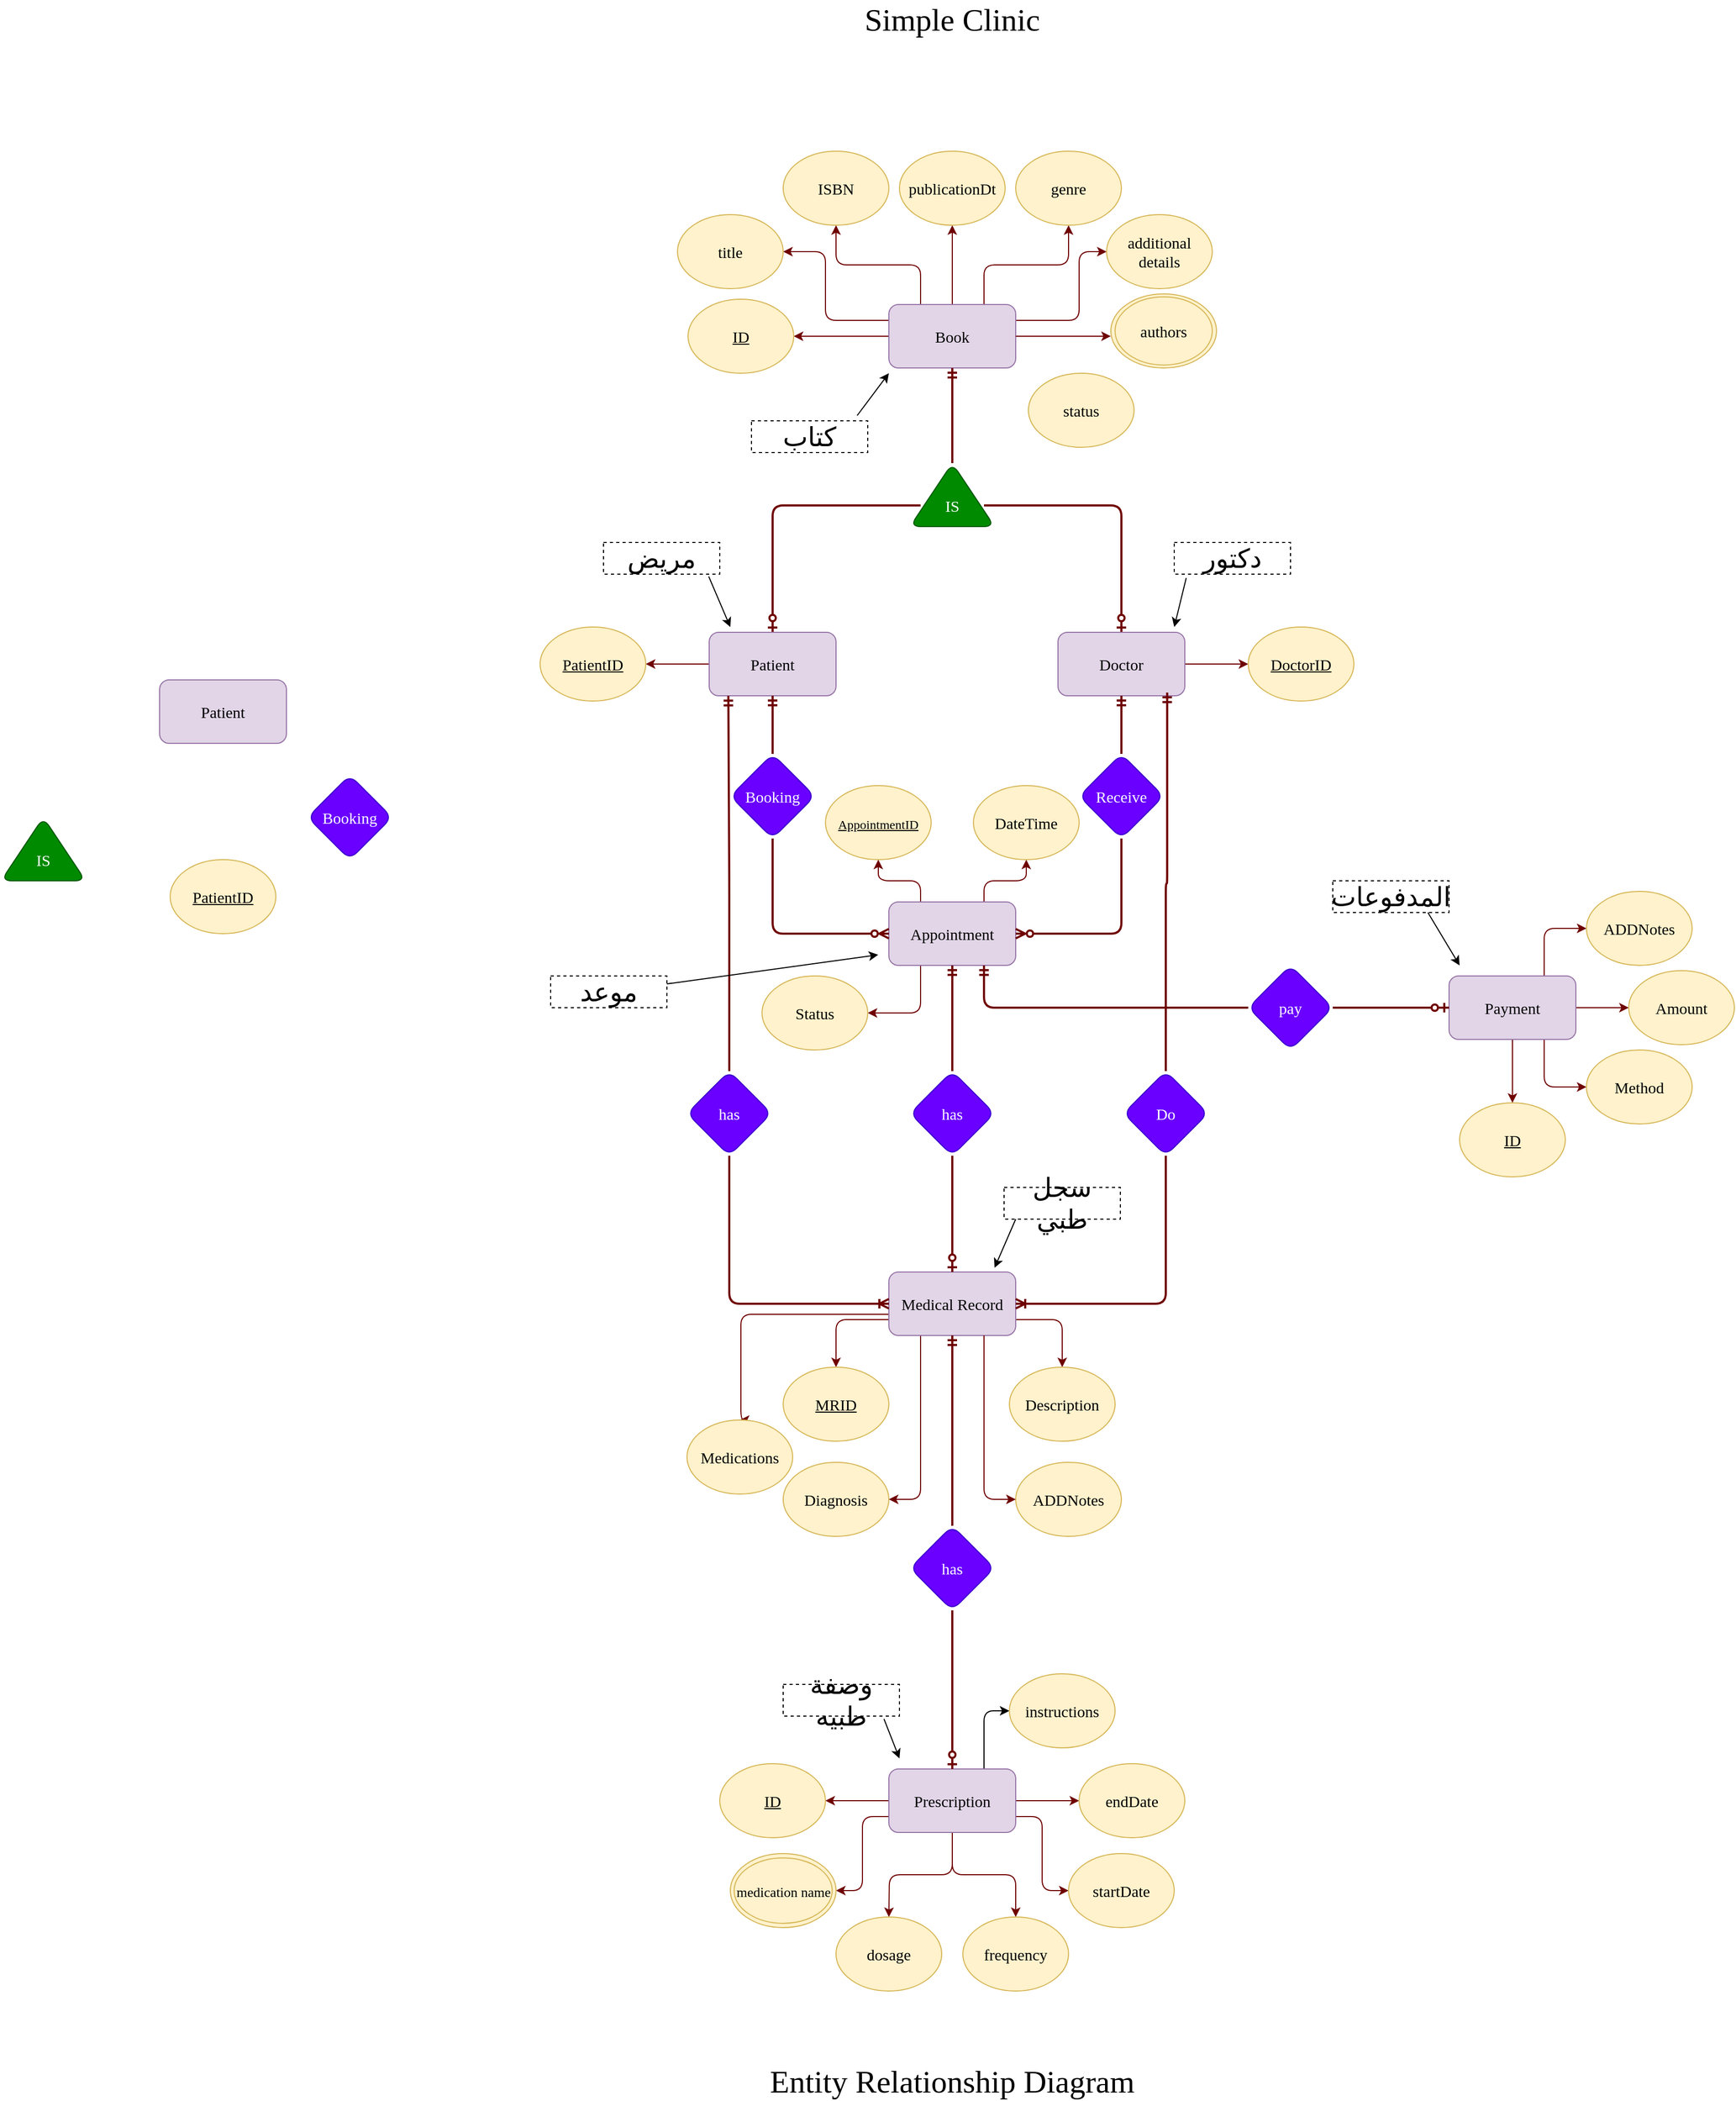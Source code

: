 <mxfile version="28.2.0">
  <diagram name="Page-1" id="3JU8Kdi7YVTrkMsnLHV1">
    <mxGraphModel dx="5194" dy="3565" grid="1" gridSize="10" guides="1" tooltips="1" connect="1" arrows="1" fold="1" page="1" pageScale="1" pageWidth="2339" pageHeight="3300" math="0" shadow="0">
      <root>
        <mxCell id="0" />
        <mxCell id="1" parent="0" />
        <mxCell id="i0FzcZnS4csEfGver0WR-19" style="edgeStyle=orthogonalEdgeStyle;rounded=1;orthogonalLoop=1;jettySize=auto;html=1;entryX=1;entryY=0.5;entryDx=0;entryDy=0;fillColor=#a20025;strokeColor=#6F0000;" parent="1" source="i0FzcZnS4csEfGver0WR-1" target="i0FzcZnS4csEfGver0WR-13" edge="1">
          <mxGeometry relative="1" as="geometry" />
        </mxCell>
        <mxCell id="i0FzcZnS4csEfGver0WR-33" style="edgeStyle=orthogonalEdgeStyle;rounded=1;orthogonalLoop=1;jettySize=auto;html=1;entryX=0.5;entryY=1;entryDx=0;entryDy=0;fillColor=#a20025;strokeColor=#6F0000;" parent="1" source="i0FzcZnS4csEfGver0WR-1" target="i0FzcZnS4csEfGver0WR-24" edge="1">
          <mxGeometry relative="1" as="geometry" />
        </mxCell>
        <mxCell id="i0FzcZnS4csEfGver0WR-34" style="edgeStyle=orthogonalEdgeStyle;rounded=1;orthogonalLoop=1;jettySize=auto;html=1;exitX=0.25;exitY=0;exitDx=0;exitDy=0;entryX=0.5;entryY=1;entryDx=0;entryDy=0;fillColor=#a20025;strokeColor=#6F0000;" parent="1" source="i0FzcZnS4csEfGver0WR-1" target="i0FzcZnS4csEfGver0WR-21" edge="1">
          <mxGeometry relative="1" as="geometry" />
        </mxCell>
        <mxCell id="i0FzcZnS4csEfGver0WR-35" style="edgeStyle=orthogonalEdgeStyle;rounded=1;orthogonalLoop=1;jettySize=auto;html=1;exitX=0.75;exitY=0;exitDx=0;exitDy=0;entryX=0.5;entryY=1;entryDx=0;entryDy=0;fillColor=#a20025;strokeColor=#6F0000;" parent="1" source="i0FzcZnS4csEfGver0WR-1" target="i0FzcZnS4csEfGver0WR-26" edge="1">
          <mxGeometry relative="1" as="geometry" />
        </mxCell>
        <mxCell id="i0FzcZnS4csEfGver0WR-39" style="edgeStyle=orthogonalEdgeStyle;rounded=1;orthogonalLoop=1;jettySize=auto;html=1;exitX=1;exitY=0.25;exitDx=0;exitDy=0;entryX=0;entryY=0.5;entryDx=0;entryDy=0;fillColor=#a20025;strokeColor=#6F0000;" parent="1" source="i0FzcZnS4csEfGver0WR-1" target="i0FzcZnS4csEfGver0WR-36" edge="1">
          <mxGeometry relative="1" as="geometry">
            <Array as="points">
              <mxPoint x="-3460" y="-2340" />
              <mxPoint x="-3460" y="-2405" />
            </Array>
          </mxGeometry>
        </mxCell>
        <mxCell id="i0FzcZnS4csEfGver0WR-40" style="edgeStyle=orthogonalEdgeStyle;rounded=1;orthogonalLoop=1;jettySize=auto;html=1;exitX=0;exitY=0.25;exitDx=0;exitDy=0;entryX=1;entryY=0.5;entryDx=0;entryDy=0;fillColor=#a20025;strokeColor=#6F0000;" parent="1" source="i0FzcZnS4csEfGver0WR-1" target="i0FzcZnS4csEfGver0WR-14" edge="1">
          <mxGeometry relative="1" as="geometry">
            <Array as="points">
              <mxPoint x="-3700" y="-2340" />
              <mxPoint x="-3700" y="-2405" />
            </Array>
          </mxGeometry>
        </mxCell>
        <mxCell id="i0FzcZnS4csEfGver0WR-1" value="Book" style="rounded=1;whiteSpace=wrap;html=1;fillColor=#e1d5e7;strokeColor=#9673a6;fontFamily=Comic Sans MS;fontSize=15;" parent="1" vertex="1">
          <mxGeometry x="-3640" y="-2355" width="120" height="60" as="geometry" />
        </mxCell>
        <mxCell id="i0FzcZnS4csEfGver0WR-12" style="edgeStyle=orthogonalEdgeStyle;rounded=1;orthogonalLoop=1;jettySize=auto;html=1;entryX=0.5;entryY=1;entryDx=0;entryDy=0;fillColor=#a20025;strokeColor=#6F0000;endArrow=ERmandOne;endFill=0;strokeWidth=2;" parent="1" source="i0FzcZnS4csEfGver0WR-2" target="i0FzcZnS4csEfGver0WR-1" edge="1">
          <mxGeometry relative="1" as="geometry" />
        </mxCell>
        <mxCell id="i0FzcZnS4csEfGver0WR-2" value="" style="triangle;whiteSpace=wrap;html=1;rounded=1;rotation=-90;fillColor=#008a00;strokeColor=#005700;fontColor=#ffffff;fontSize=14;" parent="1" vertex="1">
          <mxGeometry x="-3610" y="-2215" width="60" height="80" as="geometry" />
        </mxCell>
        <mxCell id="i0FzcZnS4csEfGver0WR-9" style="edgeStyle=orthogonalEdgeStyle;rounded=1;orthogonalLoop=1;jettySize=auto;html=1;entryX=0.5;entryY=0;entryDx=0;entryDy=0;fillColor=#a20025;strokeColor=#6F0000;endArrow=ERzeroToOne;endFill=0;strokeWidth=2;" parent="1" source="i0FzcZnS4csEfGver0WR-3" target="i0FzcZnS4csEfGver0WR-4" edge="1">
          <mxGeometry relative="1" as="geometry" />
        </mxCell>
        <mxCell id="i0FzcZnS4csEfGver0WR-10" style="edgeStyle=orthogonalEdgeStyle;rounded=1;orthogonalLoop=1;jettySize=auto;html=1;entryX=0.5;entryY=0;entryDx=0;entryDy=0;fillColor=#a20025;strokeColor=#6F0000;endArrow=ERzeroToOne;endFill=0;strokeWidth=2;" parent="1" source="i0FzcZnS4csEfGver0WR-3" target="i0FzcZnS4csEfGver0WR-5" edge="1">
          <mxGeometry relative="1" as="geometry" />
        </mxCell>
        <mxCell id="i0FzcZnS4csEfGver0WR-3" value="&lt;font style=&quot;font-size: 15px; color: rgb(255, 255, 255);&quot; face=&quot;Comic Sans MS&quot;&gt;IS&lt;/font&gt;" style="text;html=1;align=center;verticalAlign=middle;whiteSpace=wrap;rounded=1;" parent="1" vertex="1">
          <mxGeometry x="-3610" y="-2180" width="60" height="30" as="geometry" />
        </mxCell>
        <mxCell id="i0FzcZnS4csEfGver0WR-42" style="edgeStyle=orthogonalEdgeStyle;rounded=1;orthogonalLoop=1;jettySize=auto;html=1;entryX=1;entryY=0.5;entryDx=0;entryDy=0;fillColor=#a20025;strokeColor=#6F0000;" parent="1" source="i0FzcZnS4csEfGver0WR-4" target="i0FzcZnS4csEfGver0WR-41" edge="1">
          <mxGeometry relative="1" as="geometry" />
        </mxCell>
        <mxCell id="i0FzcZnS4csEfGver0WR-4" value="Patient" style="rounded=1;whiteSpace=wrap;html=1;fillColor=#e1d5e7;strokeColor=#9673a6;fontFamily=Comic Sans MS;fontSize=15;" parent="1" vertex="1">
          <mxGeometry x="-3810" y="-2045" width="120" height="60" as="geometry" />
        </mxCell>
        <mxCell id="i0FzcZnS4csEfGver0WR-44" style="edgeStyle=orthogonalEdgeStyle;rounded=1;orthogonalLoop=1;jettySize=auto;html=1;exitX=1;exitY=0.5;exitDx=0;exitDy=0;entryX=0;entryY=0.5;entryDx=0;entryDy=0;fillColor=#a20025;strokeColor=#6F0000;" parent="1" source="i0FzcZnS4csEfGver0WR-5" target="i0FzcZnS4csEfGver0WR-43" edge="1">
          <mxGeometry relative="1" as="geometry" />
        </mxCell>
        <mxCell id="i0FzcZnS4csEfGver0WR-5" value="Doctor" style="rounded=1;whiteSpace=wrap;html=1;fillColor=#e1d5e7;strokeColor=#9673a6;fontFamily=Comic Sans MS;fontSize=15;" parent="1" vertex="1">
          <mxGeometry x="-3480" y="-2045" width="120" height="60" as="geometry" />
        </mxCell>
        <mxCell id="i0FzcZnS4csEfGver0WR-13" value="&lt;u&gt;ID&lt;/u&gt;" style="ellipse;whiteSpace=wrap;html=1;rounded=1;fillColor=#fff2cc;strokeColor=#d6b656;fontSize=15;fontFamily=Comic Sans MS;" parent="1" vertex="1">
          <mxGeometry x="-3830" y="-2360" width="100" height="70" as="geometry" />
        </mxCell>
        <mxCell id="i0FzcZnS4csEfGver0WR-14" value="title" style="ellipse;whiteSpace=wrap;html=1;rounded=1;fillColor=#fff2cc;strokeColor=#d6b656;fontSize=15;fontFamily=Comic Sans MS;" parent="1" vertex="1">
          <mxGeometry x="-3840" y="-2440" width="100" height="70" as="geometry" />
        </mxCell>
        <mxCell id="i0FzcZnS4csEfGver0WR-21" value="ISBN" style="ellipse;whiteSpace=wrap;html=1;rounded=1;fillColor=#fff2cc;strokeColor=#d6b656;fontSize=15;fontFamily=Comic Sans MS;" parent="1" vertex="1">
          <mxGeometry x="-3740" y="-2500" width="100" height="70" as="geometry" />
        </mxCell>
        <mxCell id="i0FzcZnS4csEfGver0WR-24" value="publicationDt" style="ellipse;whiteSpace=wrap;html=1;rounded=1;fillColor=#fff2cc;strokeColor=#d6b656;fontSize=15;fontFamily=Comic Sans MS;" parent="1" vertex="1">
          <mxGeometry x="-3630" y="-2500" width="100" height="70" as="geometry" />
        </mxCell>
        <mxCell id="i0FzcZnS4csEfGver0WR-26" value="genre" style="ellipse;whiteSpace=wrap;html=1;rounded=1;fillColor=#fff2cc;strokeColor=#d6b656;fontSize=15;fontFamily=Comic Sans MS;" parent="1" vertex="1">
          <mxGeometry x="-3520" y="-2500" width="100" height="70" as="geometry" />
        </mxCell>
        <mxCell id="i0FzcZnS4csEfGver0WR-29" value="" style="ellipse;whiteSpace=wrap;html=1;rounded=1;fillColor=#fff2cc;strokeColor=#d6b656;fontSize=15;fontFamily=Comic Sans MS;" parent="1" vertex="1">
          <mxGeometry x="-3430" y="-2365" width="100" height="70" as="geometry" />
        </mxCell>
        <mxCell id="i0FzcZnS4csEfGver0WR-30" value="authors" style="ellipse;whiteSpace=wrap;html=1;rounded=1;fillColor=#fff2cc;strokeColor=#d6b656;fontSize=15;fontFamily=Comic Sans MS;" parent="1" vertex="1">
          <mxGeometry x="-3425.98" y="-2362.19" width="91.97" height="64.38" as="geometry" />
        </mxCell>
        <mxCell id="i0FzcZnS4csEfGver0WR-32" style="edgeStyle=orthogonalEdgeStyle;rounded=1;orthogonalLoop=1;jettySize=auto;html=1;entryX=0;entryY=0.571;entryDx=0;entryDy=0;entryPerimeter=0;fillColor=#a20025;strokeColor=#6F0000;" parent="1" source="i0FzcZnS4csEfGver0WR-1" target="i0FzcZnS4csEfGver0WR-29" edge="1">
          <mxGeometry relative="1" as="geometry" />
        </mxCell>
        <mxCell id="i0FzcZnS4csEfGver0WR-36" value=" additional &lt;br/&gt;details" style="ellipse;whiteSpace=wrap;html=1;rounded=1;fillColor=#fff2cc;strokeColor=#d6b656;fontSize=15;fontFamily=Comic Sans MS;" parent="1" vertex="1">
          <mxGeometry x="-3434.01" y="-2440" width="100" height="70" as="geometry" />
        </mxCell>
        <mxCell id="i0FzcZnS4csEfGver0WR-41" value="&lt;u&gt;Patient&lt;/u&gt;&lt;u style=&quot;background-color: transparent; color: light-dark(rgb(0, 0, 0), rgb(255, 255, 255));&quot;&gt;ID&lt;/u&gt;" style="ellipse;whiteSpace=wrap;html=1;rounded=1;fillColor=#fff2cc;strokeColor=#d6b656;fontSize=15;fontFamily=Comic Sans MS;" parent="1" vertex="1">
          <mxGeometry x="-3970" y="-2050" width="100" height="70" as="geometry" />
        </mxCell>
        <mxCell id="i0FzcZnS4csEfGver0WR-43" value="&lt;u&gt;DoctorID&lt;/u&gt;" style="ellipse;whiteSpace=wrap;html=1;rounded=1;fillColor=#fff2cc;strokeColor=#d6b656;fontSize=15;fontFamily=Comic Sans MS;" parent="1" vertex="1">
          <mxGeometry x="-3300" y="-2050" width="100" height="70" as="geometry" />
        </mxCell>
        <mxCell id="i0FzcZnS4csEfGver0WR-66" style="edgeStyle=orthogonalEdgeStyle;rounded=1;orthogonalLoop=1;jettySize=auto;html=1;exitX=0.25;exitY=0;exitDx=0;exitDy=0;fillColor=#a20025;strokeColor=#6F0000;" parent="1" source="i0FzcZnS4csEfGver0WR-45" target="i0FzcZnS4csEfGver0WR-60" edge="1">
          <mxGeometry relative="1" as="geometry" />
        </mxCell>
        <mxCell id="i0FzcZnS4csEfGver0WR-67" style="edgeStyle=orthogonalEdgeStyle;rounded=1;orthogonalLoop=1;jettySize=auto;html=1;exitX=0.75;exitY=0;exitDx=0;exitDy=0;entryX=0.5;entryY=1;entryDx=0;entryDy=0;fillColor=#a20025;strokeColor=#6F0000;" parent="1" source="i0FzcZnS4csEfGver0WR-45" target="i0FzcZnS4csEfGver0WR-62" edge="1">
          <mxGeometry relative="1" as="geometry" />
        </mxCell>
        <mxCell id="i0FzcZnS4csEfGver0WR-69" style="edgeStyle=orthogonalEdgeStyle;rounded=1;orthogonalLoop=1;jettySize=auto;html=1;exitX=0.25;exitY=1;exitDx=0;exitDy=0;entryX=1;entryY=0.5;entryDx=0;entryDy=0;fillColor=#a20025;strokeColor=#6F0000;" parent="1" source="i0FzcZnS4csEfGver0WR-45" target="i0FzcZnS4csEfGver0WR-68" edge="1">
          <mxGeometry relative="1" as="geometry" />
        </mxCell>
        <mxCell id="i0FzcZnS4csEfGver0WR-45" value="Appointment" style="rounded=1;whiteSpace=wrap;html=1;fillColor=#e1d5e7;strokeColor=#9673a6;fontFamily=Comic Sans MS;fontSize=15;" parent="1" vertex="1">
          <mxGeometry x="-3640" y="-1790" width="120" height="60" as="geometry" />
        </mxCell>
        <mxCell id="i0FzcZnS4csEfGver0WR-51" style="edgeStyle=orthogonalEdgeStyle;rounded=1;orthogonalLoop=1;jettySize=auto;html=1;entryX=0.5;entryY=1;entryDx=0;entryDy=0;strokeWidth=2;fillColor=#a20025;strokeColor=#6F0000;endArrow=ERmandOne;endFill=0;" parent="1" source="i0FzcZnS4csEfGver0WR-47" target="i0FzcZnS4csEfGver0WR-4" edge="1">
          <mxGeometry relative="1" as="geometry" />
        </mxCell>
        <mxCell id="i0FzcZnS4csEfGver0WR-58" style="edgeStyle=orthogonalEdgeStyle;rounded=1;orthogonalLoop=1;jettySize=auto;html=1;entryX=0;entryY=0.5;entryDx=0;entryDy=0;exitX=0.5;exitY=1;exitDx=0;exitDy=0;strokeWidth=2;fillColor=#a20025;strokeColor=#6F0000;endArrow=ERzeroToMany;endFill=0;" parent="1" source="i0FzcZnS4csEfGver0WR-47" target="i0FzcZnS4csEfGver0WR-45" edge="1">
          <mxGeometry relative="1" as="geometry" />
        </mxCell>
        <mxCell id="i0FzcZnS4csEfGver0WR-47" value="Booking" style="rhombus;whiteSpace=wrap;html=1;fontSize=15;fontFamily=Comic Sans MS;fillColor=#6a00ff;strokeColor=#3700CC;rounded=1;fontColor=#ffffff;" parent="1" vertex="1">
          <mxGeometry x="-3790" y="-1930" width="80" height="80" as="geometry" />
        </mxCell>
        <mxCell id="i0FzcZnS4csEfGver0WR-57" style="edgeStyle=orthogonalEdgeStyle;rounded=1;orthogonalLoop=1;jettySize=auto;html=1;entryX=0.5;entryY=1;entryDx=0;entryDy=0;strokeWidth=2;fillColor=#a20025;strokeColor=#6F0000;endArrow=ERmandOne;endFill=0;" parent="1" source="i0FzcZnS4csEfGver0WR-53" target="i0FzcZnS4csEfGver0WR-5" edge="1">
          <mxGeometry relative="1" as="geometry" />
        </mxCell>
        <mxCell id="i0FzcZnS4csEfGver0WR-59" style="edgeStyle=orthogonalEdgeStyle;rounded=1;orthogonalLoop=1;jettySize=auto;html=1;entryX=1;entryY=0.5;entryDx=0;entryDy=0;exitX=0.5;exitY=1;exitDx=0;exitDy=0;strokeWidth=2;fillColor=#a20025;strokeColor=#6F0000;endArrow=ERzeroToMany;endFill=0;" parent="1" source="i0FzcZnS4csEfGver0WR-53" target="i0FzcZnS4csEfGver0WR-45" edge="1">
          <mxGeometry relative="1" as="geometry" />
        </mxCell>
        <mxCell id="i0FzcZnS4csEfGver0WR-53" value="Receive" style="rhombus;whiteSpace=wrap;html=1;fontSize=15;fontFamily=Comic Sans MS;fillColor=#6a00ff;strokeColor=#3700CC;rounded=1;fontColor=#ffffff;" parent="1" vertex="1">
          <mxGeometry x="-3460" y="-1930" width="80" height="80" as="geometry" />
        </mxCell>
        <mxCell id="i0FzcZnS4csEfGver0WR-60" value="&lt;u&gt;&lt;font style=&quot;font-size: 12px;&quot;&gt;AppointmentID&lt;/font&gt;&lt;/u&gt;" style="ellipse;whiteSpace=wrap;html=1;rounded=1;fillColor=#fff2cc;strokeColor=#d6b656;fontSize=15;fontFamily=Comic Sans MS;" parent="1" vertex="1">
          <mxGeometry x="-3700" y="-1900" width="100" height="70" as="geometry" />
        </mxCell>
        <mxCell id="i0FzcZnS4csEfGver0WR-62" value="&lt;font&gt;DateTime&lt;/font&gt;" style="ellipse;whiteSpace=wrap;html=1;rounded=1;fillColor=#fff2cc;strokeColor=#d6b656;fontSize=15;fontFamily=Comic Sans MS;" parent="1" vertex="1">
          <mxGeometry x="-3560" y="-1900" width="100" height="70" as="geometry" />
        </mxCell>
        <mxCell id="i0FzcZnS4csEfGver0WR-68" value="&lt;font&gt;Status&lt;/font&gt;" style="ellipse;whiteSpace=wrap;html=1;rounded=1;fillColor=#fff2cc;strokeColor=#d6b656;fontSize=15;fontFamily=Comic Sans MS;" parent="1" vertex="1">
          <mxGeometry x="-3760" y="-1720" width="100" height="70" as="geometry" />
        </mxCell>
        <mxCell id="i0FzcZnS4csEfGver0WR-83" style="edgeStyle=orthogonalEdgeStyle;rounded=1;orthogonalLoop=1;jettySize=auto;html=1;exitX=0;exitY=0.75;exitDx=0;exitDy=0;entryX=0.5;entryY=0;entryDx=0;entryDy=0;fillColor=#a20025;strokeColor=#6F0000;" parent="1" source="i0FzcZnS4csEfGver0WR-70" target="i0FzcZnS4csEfGver0WR-77" edge="1">
          <mxGeometry relative="1" as="geometry" />
        </mxCell>
        <mxCell id="i0FzcZnS4csEfGver0WR-84" style="edgeStyle=orthogonalEdgeStyle;rounded=1;orthogonalLoop=1;jettySize=auto;html=1;exitX=1;exitY=0.75;exitDx=0;exitDy=0;entryX=0.5;entryY=0;entryDx=0;entryDy=0;fillColor=#a20025;strokeColor=#6F0000;" parent="1" source="i0FzcZnS4csEfGver0WR-70" target="i0FzcZnS4csEfGver0WR-79" edge="1">
          <mxGeometry relative="1" as="geometry" />
        </mxCell>
        <mxCell id="i0FzcZnS4csEfGver0WR-86" style="edgeStyle=orthogonalEdgeStyle;rounded=1;orthogonalLoop=1;jettySize=auto;html=1;exitX=0.25;exitY=1;exitDx=0;exitDy=0;entryX=1;entryY=0.5;entryDx=0;entryDy=0;fillColor=#a20025;strokeColor=#6F0000;" parent="1" source="i0FzcZnS4csEfGver0WR-70" target="i0FzcZnS4csEfGver0WR-80" edge="1">
          <mxGeometry relative="1" as="geometry" />
        </mxCell>
        <mxCell id="i0FzcZnS4csEfGver0WR-87" style="edgeStyle=orthogonalEdgeStyle;rounded=1;orthogonalLoop=1;jettySize=auto;html=1;entryX=0.5;entryY=0;entryDx=0;entryDy=0;fillColor=#a20025;strokeColor=#6F0000;" parent="1" source="i0FzcZnS4csEfGver0WR-70" target="i0FzcZnS4csEfGver0WR-81" edge="1">
          <mxGeometry relative="1" as="geometry">
            <Array as="points">
              <mxPoint x="-3780" y="-1400" />
              <mxPoint x="-3780" y="-1300" />
            </Array>
          </mxGeometry>
        </mxCell>
        <mxCell id="i0FzcZnS4csEfGver0WR-70" value="Medical Record" style="rounded=1;whiteSpace=wrap;html=1;fillColor=#e1d5e7;strokeColor=#9673a6;fontFamily=Comic Sans MS;fontSize=15;" parent="1" vertex="1">
          <mxGeometry x="-3640" y="-1440" width="120" height="60" as="geometry" />
        </mxCell>
        <mxCell id="i0FzcZnS4csEfGver0WR-73" style="edgeStyle=orthogonalEdgeStyle;rounded=1;orthogonalLoop=1;jettySize=auto;html=1;entryX=0.5;entryY=0;entryDx=0;entryDy=0;strokeWidth=2;fillColor=#a20025;strokeColor=#6F0000;endArrow=ERzeroToOne;endFill=0;" parent="1" source="i0FzcZnS4csEfGver0WR-71" target="i0FzcZnS4csEfGver0WR-70" edge="1">
          <mxGeometry relative="1" as="geometry" />
        </mxCell>
        <mxCell id="i0FzcZnS4csEfGver0WR-74" style="edgeStyle=orthogonalEdgeStyle;rounded=1;orthogonalLoop=1;jettySize=auto;html=1;entryX=0.5;entryY=1;entryDx=0;entryDy=0;strokeWidth=2;fillColor=#a20025;strokeColor=#6F0000;endArrow=ERmandOne;endFill=0;" parent="1" source="i0FzcZnS4csEfGver0WR-71" target="i0FzcZnS4csEfGver0WR-45" edge="1">
          <mxGeometry relative="1" as="geometry" />
        </mxCell>
        <mxCell id="i0FzcZnS4csEfGver0WR-71" value="has" style="rhombus;whiteSpace=wrap;html=1;fontSize=15;fontFamily=Comic Sans MS;fillColor=#6a00ff;strokeColor=#3700CC;rounded=1;fontColor=#ffffff;" parent="1" vertex="1">
          <mxGeometry x="-3620" y="-1630" width="80" height="80" as="geometry" />
        </mxCell>
        <mxCell id="i0FzcZnS4csEfGver0WR-77" value="&lt;u&gt;&lt;font&gt;MRID&lt;/font&gt;&lt;/u&gt;" style="ellipse;whiteSpace=wrap;html=1;rounded=1;fillColor=#fff2cc;strokeColor=#d6b656;fontSize=15;fontFamily=Comic Sans MS;" parent="1" vertex="1">
          <mxGeometry x="-3740" y="-1350" width="100" height="70" as="geometry" />
        </mxCell>
        <mxCell id="i0FzcZnS4csEfGver0WR-79" value="Description" style="ellipse;whiteSpace=wrap;html=1;rounded=1;fillColor=#fff2cc;strokeColor=#d6b656;fontSize=15;fontFamily=Comic Sans MS;" parent="1" vertex="1">
          <mxGeometry x="-3525.98" y="-1350" width="100" height="70" as="geometry" />
        </mxCell>
        <mxCell id="i0FzcZnS4csEfGver0WR-80" value="Diagnosis" style="ellipse;whiteSpace=wrap;html=1;rounded=1;fillColor=#fff2cc;strokeColor=#d6b656;fontSize=15;fontFamily=Comic Sans MS;" parent="1" vertex="1">
          <mxGeometry x="-3740" y="-1260" width="100" height="70" as="geometry" />
        </mxCell>
        <mxCell id="i0FzcZnS4csEfGver0WR-81" value="Medications" style="ellipse;whiteSpace=wrap;html=1;rounded=1;fillColor=#fff2cc;strokeColor=#d6b656;fontSize=15;fontFamily=Comic Sans MS;" parent="1" vertex="1">
          <mxGeometry x="-3831" y="-1300" width="100" height="70" as="geometry" />
        </mxCell>
        <mxCell id="i0FzcZnS4csEfGver0WR-82" value="ADDNotes" style="ellipse;whiteSpace=wrap;html=1;rounded=1;fillColor=#fff2cc;strokeColor=#d6b656;fontSize=15;fontFamily=Comic Sans MS;" parent="1" vertex="1">
          <mxGeometry x="-3520" y="-1260" width="100" height="70" as="geometry" />
        </mxCell>
        <mxCell id="i0FzcZnS4csEfGver0WR-85" style="edgeStyle=orthogonalEdgeStyle;rounded=1;orthogonalLoop=1;jettySize=auto;html=1;exitX=0.75;exitY=1;exitDx=0;exitDy=0;entryX=0;entryY=0.5;entryDx=0;entryDy=0;fillColor=#a20025;strokeColor=#6F0000;" parent="1" source="i0FzcZnS4csEfGver0WR-70" target="i0FzcZnS4csEfGver0WR-82" edge="1">
          <mxGeometry relative="1" as="geometry" />
        </mxCell>
        <mxCell id="i0FzcZnS4csEfGver0WR-93" style="edgeStyle=orthogonalEdgeStyle;rounded=1;orthogonalLoop=1;jettySize=auto;html=1;entryX=1;entryY=0.5;entryDx=0;entryDy=0;exitX=0.5;exitY=1;exitDx=0;exitDy=0;fillColor=#a20025;strokeColor=#6F0000;strokeWidth=2;endArrow=ERoneToMany;endFill=0;" parent="1" source="i0FzcZnS4csEfGver0WR-89" target="i0FzcZnS4csEfGver0WR-70" edge="1">
          <mxGeometry relative="1" as="geometry" />
        </mxCell>
        <mxCell id="i0FzcZnS4csEfGver0WR-89" value="Do" style="rhombus;whiteSpace=wrap;html=1;fontSize=15;fontFamily=Comic Sans MS;fillColor=#6a00ff;strokeColor=#3700CC;rounded=1;fontColor=#ffffff;" parent="1" vertex="1">
          <mxGeometry x="-3418" y="-1630" width="80" height="80" as="geometry" />
        </mxCell>
        <mxCell id="i0FzcZnS4csEfGver0WR-91" style="edgeStyle=orthogonalEdgeStyle;rounded=1;orthogonalLoop=1;jettySize=auto;html=1;entryX=0.861;entryY=0.95;entryDx=0;entryDy=0;entryPerimeter=0;fillColor=#a20025;strokeColor=#6F0000;strokeWidth=2;endArrow=ERmandOne;endFill=0;" parent="1" source="i0FzcZnS4csEfGver0WR-89" target="i0FzcZnS4csEfGver0WR-5" edge="1">
          <mxGeometry relative="1" as="geometry" />
        </mxCell>
        <mxCell id="i0FzcZnS4csEfGver0WR-95" style="edgeStyle=orthogonalEdgeStyle;rounded=1;orthogonalLoop=1;jettySize=auto;html=1;entryX=0.151;entryY=1.002;entryDx=0;entryDy=0;entryPerimeter=0;fillColor=#a20025;strokeColor=#6F0000;strokeWidth=2;endArrow=ERmandOne;endFill=0;" parent="1" source="i0FzcZnS4csEfGver0WR-94" target="i0FzcZnS4csEfGver0WR-4" edge="1">
          <mxGeometry relative="1" as="geometry" />
        </mxCell>
        <mxCell id="i0FzcZnS4csEfGver0WR-96" style="edgeStyle=orthogonalEdgeStyle;rounded=1;orthogonalLoop=1;jettySize=auto;html=1;entryX=0;entryY=0.5;entryDx=0;entryDy=0;exitX=0.5;exitY=1;exitDx=0;exitDy=0;fillColor=#a20025;strokeColor=#6F0000;strokeWidth=2;endArrow=ERoneToMany;endFill=0;" parent="1" source="i0FzcZnS4csEfGver0WR-94" target="i0FzcZnS4csEfGver0WR-70" edge="1">
          <mxGeometry relative="1" as="geometry" />
        </mxCell>
        <mxCell id="i0FzcZnS4csEfGver0WR-94" value="has" style="rhombus;whiteSpace=wrap;html=1;fontSize=15;fontFamily=Comic Sans MS;fillColor=#6a00ff;strokeColor=#3700CC;rounded=1;fontColor=#ffffff;" parent="1" vertex="1">
          <mxGeometry x="-3831" y="-1630" width="80" height="80" as="geometry" />
        </mxCell>
        <mxCell id="i0FzcZnS4csEfGver0WR-112" style="edgeStyle=orthogonalEdgeStyle;rounded=1;orthogonalLoop=1;jettySize=auto;html=1;entryX=1;entryY=0.5;entryDx=0;entryDy=0;fillColor=#a20025;strokeColor=#6F0000;" parent="1" source="i0FzcZnS4csEfGver0WR-99" target="i0FzcZnS4csEfGver0WR-104" edge="1">
          <mxGeometry relative="1" as="geometry" />
        </mxCell>
        <mxCell id="i0FzcZnS4csEfGver0WR-113" style="edgeStyle=orthogonalEdgeStyle;rounded=1;orthogonalLoop=1;jettySize=auto;html=1;entryX=0;entryY=0.5;entryDx=0;entryDy=0;fillColor=#a20025;strokeColor=#6F0000;" parent="1" source="i0FzcZnS4csEfGver0WR-99" target="i0FzcZnS4csEfGver0WR-110" edge="1">
          <mxGeometry relative="1" as="geometry" />
        </mxCell>
        <mxCell id="i0FzcZnS4csEfGver0WR-117" style="edgeStyle=orthogonalEdgeStyle;rounded=1;orthogonalLoop=1;jettySize=auto;html=1;fillColor=#a20025;strokeColor=#6F0000;" parent="1" source="i0FzcZnS4csEfGver0WR-99" edge="1">
          <mxGeometry relative="1" as="geometry">
            <mxPoint x="-3640" y="-830" as="targetPoint" />
          </mxGeometry>
        </mxCell>
        <mxCell id="i0FzcZnS4csEfGver0WR-118" style="edgeStyle=orthogonalEdgeStyle;rounded=1;orthogonalLoop=1;jettySize=auto;html=1;entryX=0.5;entryY=0;entryDx=0;entryDy=0;fillColor=#a20025;strokeColor=#6F0000;" parent="1" source="i0FzcZnS4csEfGver0WR-99" target="i0FzcZnS4csEfGver0WR-108" edge="1">
          <mxGeometry relative="1" as="geometry">
            <mxPoint x="-3520" y="-830" as="targetPoint" />
          </mxGeometry>
        </mxCell>
        <mxCell id="i0FzcZnS4csEfGver0WR-121" style="edgeStyle=orthogonalEdgeStyle;rounded=1;orthogonalLoop=1;jettySize=auto;html=1;exitX=1;exitY=0.75;exitDx=0;exitDy=0;entryX=0;entryY=0.5;entryDx=0;entryDy=0;fillColor=#a20025;strokeColor=#6F0000;" parent="1" source="i0FzcZnS4csEfGver0WR-99" target="i0FzcZnS4csEfGver0WR-109" edge="1">
          <mxGeometry relative="1" as="geometry" />
        </mxCell>
        <mxCell id="i0FzcZnS4csEfGver0WR-123" style="edgeStyle=orthogonalEdgeStyle;rounded=1;orthogonalLoop=1;jettySize=auto;html=1;exitX=0;exitY=0.75;exitDx=0;exitDy=0;entryX=1;entryY=0.5;entryDx=0;entryDy=0;fillColor=#a20025;strokeColor=#6F0000;" parent="1" source="i0FzcZnS4csEfGver0WR-99" target="i0FzcZnS4csEfGver0WR-105" edge="1">
          <mxGeometry relative="1" as="geometry" />
        </mxCell>
        <mxCell id="i0FzcZnS4csEfGver0WR-124" style="edgeStyle=orthogonalEdgeStyle;rounded=1;orthogonalLoop=1;jettySize=auto;html=1;exitX=0.75;exitY=0;exitDx=0;exitDy=0;entryX=0;entryY=0.5;entryDx=0;entryDy=0;" parent="1" source="i0FzcZnS4csEfGver0WR-99" target="i0FzcZnS4csEfGver0WR-111" edge="1">
          <mxGeometry relative="1" as="geometry" />
        </mxCell>
        <mxCell id="i0FzcZnS4csEfGver0WR-99" value="Prescription" style="rounded=1;whiteSpace=wrap;html=1;fillColor=#e1d5e7;strokeColor=#9673a6;fontFamily=Comic Sans MS;fontSize=15;" parent="1" vertex="1">
          <mxGeometry x="-3640" y="-970" width="120" height="60" as="geometry" />
        </mxCell>
        <mxCell id="i0FzcZnS4csEfGver0WR-102" style="edgeStyle=orthogonalEdgeStyle;rounded=1;orthogonalLoop=1;jettySize=auto;html=1;entryX=0.5;entryY=0;entryDx=0;entryDy=0;fillColor=#a20025;strokeColor=#6F0000;strokeWidth=2;endArrow=ERzeroToOne;endFill=0;" parent="1" source="i0FzcZnS4csEfGver0WR-100" target="i0FzcZnS4csEfGver0WR-99" edge="1">
          <mxGeometry relative="1" as="geometry" />
        </mxCell>
        <mxCell id="i0FzcZnS4csEfGver0WR-103" style="edgeStyle=orthogonalEdgeStyle;rounded=1;orthogonalLoop=1;jettySize=auto;html=1;fillColor=#a20025;strokeColor=#6F0000;strokeWidth=2;endArrow=ERmandOne;endFill=0;" parent="1" source="i0FzcZnS4csEfGver0WR-100" target="i0FzcZnS4csEfGver0WR-70" edge="1">
          <mxGeometry relative="1" as="geometry" />
        </mxCell>
        <mxCell id="i0FzcZnS4csEfGver0WR-100" value="has" style="rhombus;whiteSpace=wrap;html=1;fontSize=15;fontFamily=Comic Sans MS;fillColor=#6a00ff;strokeColor=#3700CC;rounded=1;fontColor=#ffffff;" parent="1" vertex="1">
          <mxGeometry x="-3620" y="-1200" width="80" height="80" as="geometry" />
        </mxCell>
        <mxCell id="i0FzcZnS4csEfGver0WR-104" value="&lt;u&gt;ID&lt;/u&gt;" style="ellipse;whiteSpace=wrap;html=1;rounded=1;fillColor=#fff2cc;strokeColor=#d6b656;fontSize=15;fontFamily=Comic Sans MS;" parent="1" vertex="1">
          <mxGeometry x="-3800" y="-975" width="100" height="70" as="geometry" />
        </mxCell>
        <mxCell id="i0FzcZnS4csEfGver0WR-105" value="" style="ellipse;whiteSpace=wrap;html=1;rounded=1;fillColor=#fff2cc;strokeColor=#d6b656;fontSize=15;fontFamily=Comic Sans MS;" parent="1" vertex="1">
          <mxGeometry x="-3790" y="-890" width="100" height="70" as="geometry" />
        </mxCell>
        <mxCell id="i0FzcZnS4csEfGver0WR-106" value="&lt;font style=&quot;font-size: 13px;&quot;&gt;medication name&lt;/font&gt;" style="ellipse;whiteSpace=wrap;html=1;rounded=1;fillColor=#fff2cc;strokeColor=#d6b656;fontSize=15;fontFamily=Comic Sans MS;" parent="1" vertex="1">
          <mxGeometry x="-3786.41" y="-885.93" width="92.81" height="61.87" as="geometry" />
        </mxCell>
        <mxCell id="i0FzcZnS4csEfGver0WR-107" value="dosage" style="ellipse;whiteSpace=wrap;html=1;rounded=1;fillColor=#fff2cc;strokeColor=#d6b656;fontSize=15;fontFamily=Comic Sans MS;" parent="1" vertex="1">
          <mxGeometry x="-3690" y="-830" width="100" height="70" as="geometry" />
        </mxCell>
        <mxCell id="i0FzcZnS4csEfGver0WR-108" value="frequency" style="ellipse;whiteSpace=wrap;html=1;rounded=1;fillColor=#fff2cc;strokeColor=#d6b656;fontSize=15;fontFamily=Comic Sans MS;" parent="1" vertex="1">
          <mxGeometry x="-3570" y="-830" width="100" height="70" as="geometry" />
        </mxCell>
        <mxCell id="i0FzcZnS4csEfGver0WR-109" value="startDate" style="ellipse;whiteSpace=wrap;html=1;rounded=1;fillColor=#fff2cc;strokeColor=#d6b656;fontSize=15;fontFamily=Comic Sans MS;" parent="1" vertex="1">
          <mxGeometry x="-3470" y="-890" width="100" height="70" as="geometry" />
        </mxCell>
        <mxCell id="i0FzcZnS4csEfGver0WR-110" value="endDate" style="ellipse;whiteSpace=wrap;html=1;rounded=1;fillColor=#fff2cc;strokeColor=#d6b656;fontSize=15;fontFamily=Comic Sans MS;" parent="1" vertex="1">
          <mxGeometry x="-3460" y="-975" width="100" height="70" as="geometry" />
        </mxCell>
        <mxCell id="i0FzcZnS4csEfGver0WR-111" value="instructions" style="ellipse;whiteSpace=wrap;html=1;rounded=1;fillColor=#fff2cc;strokeColor=#d6b656;fontSize=15;fontFamily=Comic Sans MS;" parent="1" vertex="1">
          <mxGeometry x="-3525.98" y="-1060" width="100" height="70" as="geometry" />
        </mxCell>
        <mxCell id="i0FzcZnS4csEfGver0WR-131" style="edgeStyle=orthogonalEdgeStyle;rounded=1;orthogonalLoop=1;jettySize=auto;html=1;entryX=0.5;entryY=0;entryDx=0;entryDy=0;fillColor=#a20025;strokeColor=#6F0000;" parent="1" source="i0FzcZnS4csEfGver0WR-125" target="i0FzcZnS4csEfGver0WR-130" edge="1">
          <mxGeometry relative="1" as="geometry" />
        </mxCell>
        <mxCell id="i0FzcZnS4csEfGver0WR-133" style="edgeStyle=orthogonalEdgeStyle;rounded=1;orthogonalLoop=1;jettySize=auto;html=1;exitX=0.75;exitY=1;exitDx=0;exitDy=0;entryX=0;entryY=0.5;entryDx=0;entryDy=0;fillColor=#a20025;strokeColor=#6F0000;" parent="1" source="i0FzcZnS4csEfGver0WR-125" target="i0FzcZnS4csEfGver0WR-132" edge="1">
          <mxGeometry relative="1" as="geometry" />
        </mxCell>
        <mxCell id="i0FzcZnS4csEfGver0WR-135" style="edgeStyle=orthogonalEdgeStyle;rounded=1;orthogonalLoop=1;jettySize=auto;html=1;entryX=0;entryY=0.5;entryDx=0;entryDy=0;fillColor=#a20025;strokeColor=#6F0000;" parent="1" source="i0FzcZnS4csEfGver0WR-125" target="i0FzcZnS4csEfGver0WR-134" edge="1">
          <mxGeometry relative="1" as="geometry" />
        </mxCell>
        <mxCell id="i0FzcZnS4csEfGver0WR-137" style="edgeStyle=orthogonalEdgeStyle;rounded=1;orthogonalLoop=1;jettySize=auto;html=1;exitX=0.75;exitY=0;exitDx=0;exitDy=0;entryX=0;entryY=0.5;entryDx=0;entryDy=0;fillColor=#a20025;strokeColor=#6F0000;" parent="1" source="i0FzcZnS4csEfGver0WR-125" target="i0FzcZnS4csEfGver0WR-136" edge="1">
          <mxGeometry relative="1" as="geometry" />
        </mxCell>
        <mxCell id="i0FzcZnS4csEfGver0WR-125" value="Payment" style="rounded=1;whiteSpace=wrap;html=1;fillColor=#e1d5e7;strokeColor=#9673a6;fontFamily=Comic Sans MS;fontSize=15;" parent="1" vertex="1">
          <mxGeometry x="-3110" y="-1720" width="120" height="60" as="geometry" />
        </mxCell>
        <mxCell id="i0FzcZnS4csEfGver0WR-128" style="edgeStyle=orthogonalEdgeStyle;rounded=1;orthogonalLoop=1;jettySize=auto;html=1;entryX=0.75;entryY=1;entryDx=0;entryDy=0;fillColor=#a20025;strokeColor=#6F0000;strokeWidth=2;endArrow=ERmandOne;endFill=0;" parent="1" source="i0FzcZnS4csEfGver0WR-126" target="i0FzcZnS4csEfGver0WR-45" edge="1">
          <mxGeometry relative="1" as="geometry" />
        </mxCell>
        <mxCell id="i0FzcZnS4csEfGver0WR-129" style="edgeStyle=orthogonalEdgeStyle;rounded=1;orthogonalLoop=1;jettySize=auto;html=1;entryX=0;entryY=0.5;entryDx=0;entryDy=0;fillColor=#a20025;strokeColor=#6F0000;strokeWidth=2;endArrow=ERzeroToOne;endFill=0;" parent="1" source="i0FzcZnS4csEfGver0WR-126" target="i0FzcZnS4csEfGver0WR-125" edge="1">
          <mxGeometry relative="1" as="geometry" />
        </mxCell>
        <mxCell id="i0FzcZnS4csEfGver0WR-126" value="pay" style="rhombus;whiteSpace=wrap;html=1;fontSize=15;fontFamily=Comic Sans MS;fillColor=#6a00ff;strokeColor=#3700CC;rounded=1;fontColor=#ffffff;" parent="1" vertex="1">
          <mxGeometry x="-3300" y="-1730" width="80" height="80" as="geometry" />
        </mxCell>
        <mxCell id="i0FzcZnS4csEfGver0WR-130" value="&lt;u&gt;&lt;font&gt;ID&lt;/font&gt;&lt;/u&gt;" style="ellipse;whiteSpace=wrap;html=1;rounded=1;fillColor=#fff2cc;strokeColor=#d6b656;fontSize=15;fontFamily=Comic Sans MS;" parent="1" vertex="1">
          <mxGeometry x="-3100" y="-1600" width="100" height="70" as="geometry" />
        </mxCell>
        <mxCell id="i0FzcZnS4csEfGver0WR-132" value="&lt;font style=&quot;&quot;&gt;Method&lt;/font&gt;" style="ellipse;whiteSpace=wrap;html=1;rounded=1;fillColor=#fff2cc;strokeColor=#d6b656;fontSize=15;fontFamily=Comic Sans MS;" parent="1" vertex="1">
          <mxGeometry x="-2980" y="-1650" width="100" height="70" as="geometry" />
        </mxCell>
        <mxCell id="i0FzcZnS4csEfGver0WR-134" value="&lt;font style=&quot;&quot;&gt;Amount&lt;/font&gt;" style="ellipse;whiteSpace=wrap;html=1;rounded=1;fillColor=#fff2cc;strokeColor=#d6b656;fontSize=15;fontFamily=Comic Sans MS;" parent="1" vertex="1">
          <mxGeometry x="-2940" y="-1725" width="100" height="70" as="geometry" />
        </mxCell>
        <mxCell id="i0FzcZnS4csEfGver0WR-136" value="&lt;font style=&quot;&quot;&gt;ADDNotes&lt;/font&gt;" style="ellipse;whiteSpace=wrap;html=1;rounded=1;fillColor=#fff2cc;strokeColor=#d6b656;fontSize=15;fontFamily=Comic Sans MS;" parent="1" vertex="1">
          <mxGeometry x="-2980" y="-1800" width="100" height="70" as="geometry" />
        </mxCell>
        <mxCell id="i0FzcZnS4csEfGver0WR-138" value="&lt;font style=&quot;font-size: 30px;&quot; face=&quot;Comic Sans MS&quot;&gt;Simple Clinic&lt;/font&gt;" style="text;html=1;align=center;verticalAlign=middle;whiteSpace=wrap;rounded=0;" parent="1" vertex="1">
          <mxGeometry x="-3670" y="-2640" width="180" height="30" as="geometry" />
        </mxCell>
        <mxCell id="i0FzcZnS4csEfGver0WR-139" value="&lt;font face=&quot;Comic Sans MS&quot;&gt;&lt;span style=&quot;font-size: 25px;&quot;&gt;كتاب&lt;/span&gt;&lt;/font&gt;" style="text;html=1;align=center;verticalAlign=middle;whiteSpace=wrap;rounded=0;dashed=1;strokeColor=default;" parent="1" vertex="1">
          <mxGeometry x="-3770" y="-2245" width="110" height="30" as="geometry" />
        </mxCell>
        <mxCell id="i0FzcZnS4csEfGver0WR-140" value="" style="endArrow=classic;html=1;rounded=1;" parent="1" edge="1">
          <mxGeometry width="50" height="50" relative="1" as="geometry">
            <mxPoint x="-3670" y="-2250" as="sourcePoint" />
            <mxPoint x="-3640" y="-2290" as="targetPoint" />
          </mxGeometry>
        </mxCell>
        <mxCell id="i0FzcZnS4csEfGver0WR-141" value="&lt;font style=&quot;font-size: 25px;&quot; face=&quot;Comic Sans MS&quot;&gt;مريض&lt;/font&gt;" style="text;html=1;align=center;verticalAlign=middle;whiteSpace=wrap;rounded=0;dashed=1;strokeColor=default;" parent="1" vertex="1">
          <mxGeometry x="-3910" y="-2130" width="110" height="30" as="geometry" />
        </mxCell>
        <mxCell id="i0FzcZnS4csEfGver0WR-143" value="" style="endArrow=classic;html=1;rounded=1;exitX=0.905;exitY=1.074;exitDx=0;exitDy=0;exitPerimeter=0;" parent="1" source="i0FzcZnS4csEfGver0WR-141" edge="1">
          <mxGeometry width="50" height="50" relative="1" as="geometry">
            <mxPoint x="-3800" y="-2050" as="sourcePoint" />
            <mxPoint x="-3790" y="-2050" as="targetPoint" />
          </mxGeometry>
        </mxCell>
        <mxCell id="i0FzcZnS4csEfGver0WR-144" value="&lt;font style=&quot;font-size: 25px;&quot; face=&quot;Comic Sans MS&quot;&gt;دكتور&lt;/font&gt;" style="text;html=1;align=center;verticalAlign=middle;whiteSpace=wrap;rounded=0;dashed=1;strokeColor=default;" parent="1" vertex="1">
          <mxGeometry x="-3370" y="-2130" width="110" height="30" as="geometry" />
        </mxCell>
        <mxCell id="i0FzcZnS4csEfGver0WR-146" value="" style="endArrow=classic;html=1;rounded=1;exitX=0.103;exitY=1.12;exitDx=0;exitDy=0;exitPerimeter=0;" parent="1" source="i0FzcZnS4csEfGver0WR-144" edge="1">
          <mxGeometry width="50" height="50" relative="1" as="geometry">
            <mxPoint x="-3360" y="-2090" as="sourcePoint" />
            <mxPoint x="-3370" y="-2050" as="targetPoint" />
          </mxGeometry>
        </mxCell>
        <mxCell id="i0FzcZnS4csEfGver0WR-147" value="&lt;font style=&quot;font-size: 25px;&quot; face=&quot;Comic Sans MS&quot;&gt;موعد&lt;/font&gt;" style="text;html=1;align=center;verticalAlign=middle;whiteSpace=wrap;rounded=0;dashed=1;strokeColor=default;" parent="1" vertex="1">
          <mxGeometry x="-3960" y="-1720" width="110" height="30" as="geometry" />
        </mxCell>
        <mxCell id="i0FzcZnS4csEfGver0WR-148" value="" style="endArrow=classic;html=1;rounded=1;exitX=1;exitY=0.25;exitDx=0;exitDy=0;" parent="1" source="i0FzcZnS4csEfGver0WR-147" edge="1">
          <mxGeometry width="50" height="50" relative="1" as="geometry">
            <mxPoint x="-3840" y="-1710" as="sourcePoint" />
            <mxPoint x="-3650" y="-1740" as="targetPoint" />
          </mxGeometry>
        </mxCell>
        <mxCell id="i0FzcZnS4csEfGver0WR-149" value="&lt;font style=&quot;font-size: 25px;&quot; face=&quot;Comic Sans MS&quot;&gt;سجل طبي&lt;/font&gt;" style="text;html=1;align=center;verticalAlign=middle;whiteSpace=wrap;rounded=0;dashed=1;strokeColor=default;" parent="1" vertex="1">
          <mxGeometry x="-3530.98" y="-1520" width="110" height="30" as="geometry" />
        </mxCell>
        <mxCell id="i0FzcZnS4csEfGver0WR-150" value="" style="endArrow=classic;html=1;rounded=1;exitX=0.103;exitY=1.12;exitDx=0;exitDy=0;exitPerimeter=0;" parent="1" edge="1">
          <mxGeometry width="50" height="50" relative="1" as="geometry">
            <mxPoint x="-3520" y="-1490" as="sourcePoint" />
            <mxPoint x="-3540" y="-1444" as="targetPoint" />
          </mxGeometry>
        </mxCell>
        <mxCell id="i0FzcZnS4csEfGver0WR-151" value="&lt;font style=&quot;font-size: 25px;&quot; face=&quot;Comic Sans MS&quot;&gt;وصفة طبيه&lt;/font&gt;" style="text;html=1;align=center;verticalAlign=middle;whiteSpace=wrap;rounded=0;dashed=1;strokeColor=default;" parent="1" vertex="1">
          <mxGeometry x="-3740" y="-1050" width="110" height="30" as="geometry" />
        </mxCell>
        <mxCell id="i0FzcZnS4csEfGver0WR-152" value="" style="endArrow=classic;html=1;rounded=1;exitX=0.867;exitY=1.088;exitDx=0;exitDy=0;exitPerimeter=0;" parent="1" source="i0FzcZnS4csEfGver0WR-151" edge="1">
          <mxGeometry width="50" height="50" relative="1" as="geometry">
            <mxPoint x="-3620" y="-1000" as="sourcePoint" />
            <mxPoint x="-3630" y="-980" as="targetPoint" />
          </mxGeometry>
        </mxCell>
        <mxCell id="i0FzcZnS4csEfGver0WR-153" value="&lt;font style=&quot;font-size: 25px;&quot; face=&quot;Comic Sans MS&quot;&gt;المدفوعات&lt;/font&gt;" style="text;html=1;align=center;verticalAlign=middle;whiteSpace=wrap;rounded=0;dashed=1;strokeColor=default;" parent="1" vertex="1">
          <mxGeometry x="-3220" y="-1810" width="110" height="30" as="geometry" />
        </mxCell>
        <mxCell id="i0FzcZnS4csEfGver0WR-155" value="" style="endArrow=classic;html=1;rounded=1;exitX=0.818;exitY=1;exitDx=0;exitDy=0;exitPerimeter=0;" parent="1" source="i0FzcZnS4csEfGver0WR-153" edge="1">
          <mxGeometry width="50" height="50" relative="1" as="geometry">
            <mxPoint x="-3119" y="-1750" as="sourcePoint" />
            <mxPoint x="-3100" y="-1730" as="targetPoint" />
          </mxGeometry>
        </mxCell>
        <mxCell id="fFWgREcMKCbxpo3257Eq-183" value="&lt;font style=&quot;font-size: 30px;&quot; face=&quot;Comic Sans MS&quot;&gt;Entity Relationship Diagram&lt;/font&gt;" style="text;html=1;align=center;verticalAlign=middle;whiteSpace=wrap;rounded=0;" parent="1" vertex="1">
          <mxGeometry x="-3780" y="-690" width="400" height="30" as="geometry" />
        </mxCell>
        <mxCell id="A2gajMCmao1h56yZIuoA-1" value="Patient" style="rounded=1;whiteSpace=wrap;html=1;fillColor=#e1d5e7;strokeColor=#9673a6;fontFamily=Comic Sans MS;fontSize=15;" vertex="1" parent="1">
          <mxGeometry x="-4330" y="-2000" width="120" height="60" as="geometry" />
        </mxCell>
        <mxCell id="A2gajMCmao1h56yZIuoA-2" value="&lt;u&gt;Patient&lt;/u&gt;&lt;u style=&quot;background-color: transparent; color: light-dark(rgb(0, 0, 0), rgb(255, 255, 255));&quot;&gt;ID&lt;/u&gt;" style="ellipse;whiteSpace=wrap;html=1;rounded=1;fillColor=#fff2cc;strokeColor=#d6b656;fontSize=15;fontFamily=Comic Sans MS;" vertex="1" parent="1">
          <mxGeometry x="-4320" y="-1830" width="100" height="70" as="geometry" />
        </mxCell>
        <mxCell id="A2gajMCmao1h56yZIuoA-3" value="Booking" style="rhombus;whiteSpace=wrap;html=1;fontSize=15;fontFamily=Comic Sans MS;fillColor=#6a00ff;strokeColor=#3700CC;rounded=1;fontColor=#ffffff;" vertex="1" parent="1">
          <mxGeometry x="-4190" y="-1910" width="80" height="80" as="geometry" />
        </mxCell>
        <mxCell id="A2gajMCmao1h56yZIuoA-6" value="" style="triangle;whiteSpace=wrap;html=1;rounded=1;rotation=-90;fillColor=#008a00;strokeColor=#005700;fontColor=#ffffff;fontSize=14;" vertex="1" parent="1">
          <mxGeometry x="-4470" y="-1880" width="60" height="80" as="geometry" />
        </mxCell>
        <mxCell id="A2gajMCmao1h56yZIuoA-7" value="&lt;font style=&quot;font-size: 15px; color: rgb(255, 255, 255);&quot; face=&quot;Comic Sans MS&quot;&gt;IS&lt;/font&gt;" style="text;html=1;align=center;verticalAlign=middle;whiteSpace=wrap;rounded=1;" vertex="1" parent="1">
          <mxGeometry x="-4470" y="-1845" width="60" height="30" as="geometry" />
        </mxCell>
        <mxCell id="A2gajMCmao1h56yZIuoA-8" value="status" style="ellipse;whiteSpace=wrap;html=1;rounded=1;fillColor=#fff2cc;strokeColor=#d6b656;fontSize=15;fontFamily=Comic Sans MS;" vertex="1" parent="1">
          <mxGeometry x="-3508" y="-2290" width="100" height="70" as="geometry" />
        </mxCell>
      </root>
    </mxGraphModel>
  </diagram>
</mxfile>
